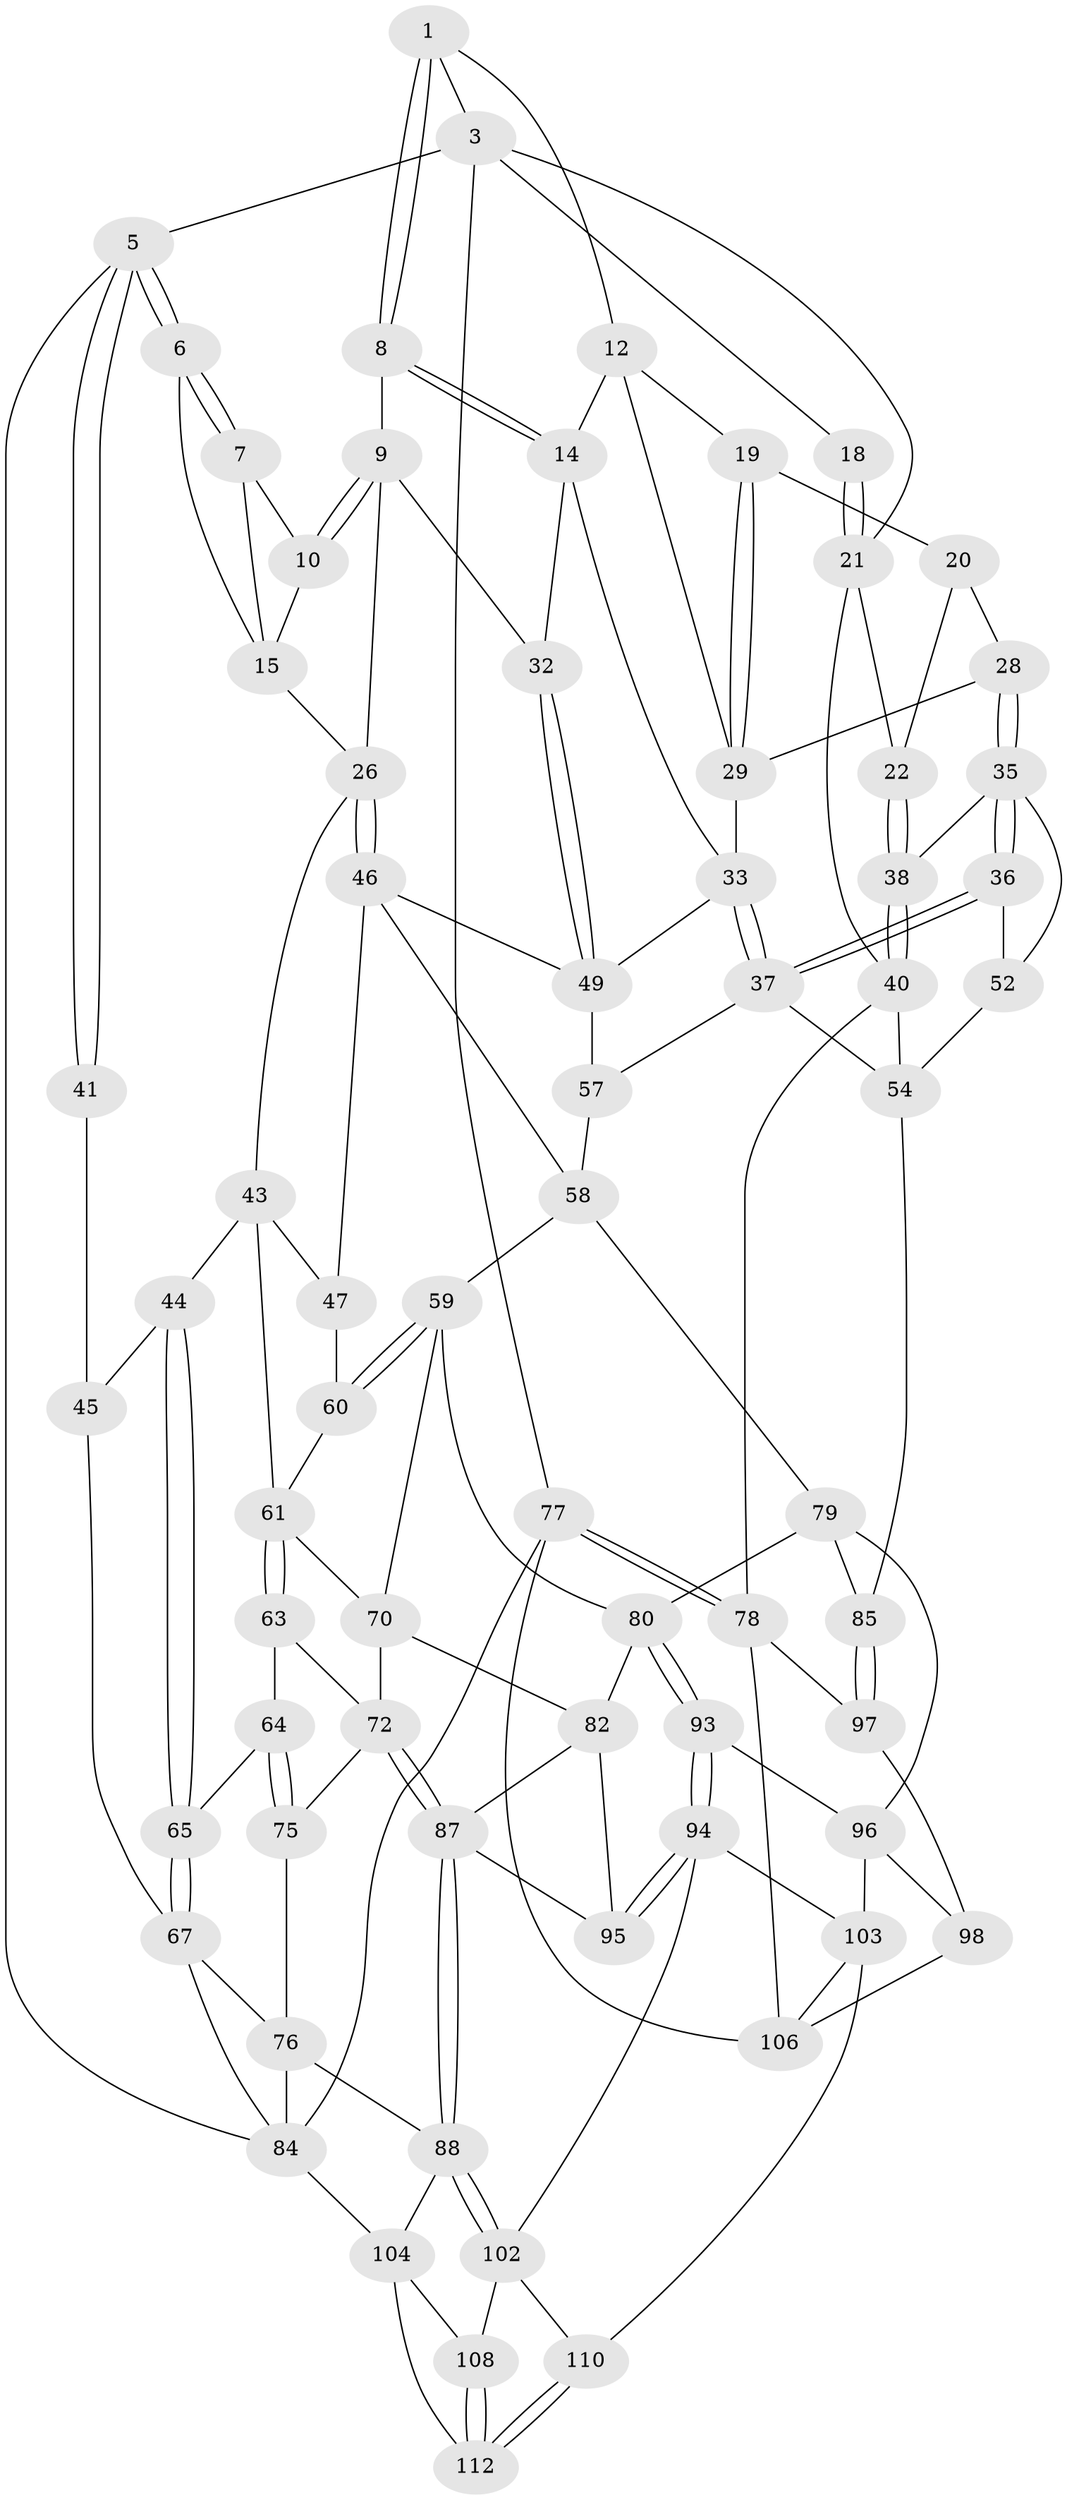 // Generated by graph-tools (version 1.1) at 2025/24/03/03/25 07:24:35]
// undirected, 70 vertices, 155 edges
graph export_dot {
graph [start="1"]
  node [color=gray90,style=filled];
  1 [pos="+0.5954781240320252+0",super="+2"];
  3 [pos="+1+0",super="+4"];
  5 [pos="+0+0"];
  6 [pos="+0.1666666827395672+0",super="+17"];
  7 [pos="+0.4457703542236653+0",super="+11"];
  8 [pos="+0.5492706312311967+0.12251470130358276"];
  9 [pos="+0.5376657107908943+0.12773709577628806",super="+25"];
  10 [pos="+0.5196992717414721+0.11425792046784085"];
  12 [pos="+0.7272562435613648+0.08714156445312231",super="+13"];
  14 [pos="+0.65764561909808+0.13382881204688613",super="+31"];
  15 [pos="+0.4120262968973234+0.08616775690544316",super="+16"];
  18 [pos="+0.9590522179960742+0"];
  19 [pos="+0.7414940877481027+0.09276974715518721"];
  20 [pos="+0.8762102716091981+0.03457422352843494",super="+23"];
  21 [pos="+0.9468809185588405+0.10690955421051623",super="+24"];
  22 [pos="+0.9126302422071684+0.18760829667526482"];
  26 [pos="+0.3931203089692057+0.2456250350780676",super="+27"];
  28 [pos="+0.8838919341910622+0.19088499886328966"];
  29 [pos="+0.812957714890896+0.16530034569021954",super="+30"];
  32 [pos="+0.565443384629029+0.2995895669889294"];
  33 [pos="+0.7308482543884678+0.3255589025894929",super="+34"];
  35 [pos="+0.8311366475662928+0.31696375360655493",super="+39"];
  36 [pos="+0.8022386000608202+0.3510310902556802"];
  37 [pos="+0.7698816753919215+0.3674617054971202",super="+56"];
  38 [pos="+1+0.2603885003631418"];
  40 [pos="+1+0.2719507639943324",super="+53"];
  41 [pos="+0+0.18249009963897786",super="+42"];
  43 [pos="+0.21965124940218247+0.31052086002177126",super="+48"];
  44 [pos="+0.1399842227287585+0.35333211454227575"];
  45 [pos="+0.08122841872671144+0.3545992922732094",super="+66"];
  46 [pos="+0.4120070067517705+0.3733124103954254",super="+50"];
  47 [pos="+0.40932281548032734+0.3776729141703025"];
  49 [pos="+0.5177922023055135+0.3936955766218792",super="+51"];
  52 [pos="+0.9235751956271177+0.37742739834676914"];
  54 [pos="+0.9811857577423185+0.5875573177362998",super="+55"];
  57 [pos="+0.6445620558135939+0.541078365276587"];
  58 [pos="+0.473927802422422+0.48171013515997724",super="+69"];
  59 [pos="+0.416223195556909+0.4965026600282459",super="+74"];
  60 [pos="+0.40888199768952194+0.381857349249251"];
  61 [pos="+0.280255614182515+0.4616149034834538",super="+62"];
  63 [pos="+0.2466545289496692+0.4849197842167281"];
  64 [pos="+0.20558725258077795+0.4915130478101099"];
  65 [pos="+0.171670002132361+0.48843718845667283"];
  67 [pos="+0.1150813767958788+0.5396779726124102",super="+68"];
  70 [pos="+0.36881222646385114+0.5291981990767873",super="+71"];
  72 [pos="+0.27169275253620473+0.6494006171458918",super="+73"];
  75 [pos="+0.22147378743793533+0.6254751259698662"];
  76 [pos="+0.1777915988405142+0.6151000681975143",super="+83"];
  77 [pos="+1+1"];
  78 [pos="+1+0.7724019548657741",super="+100"];
  79 [pos="+0.634188884630364+0.5997812076993871",super="+86"];
  80 [pos="+0.5604210936705967+0.615576023086996",super="+81"];
  82 [pos="+0.44054950679792315+0.662428308608238",super="+91"];
  84 [pos="+0+0.6817556376244213",super="+90"];
  85 [pos="+0.811188293980877+0.6894080791305474"];
  87 [pos="+0.27183980737489294+0.7212823255681099",super="+92"];
  88 [pos="+0.2390824967810343+0.8164050389895898",super="+89"];
  93 [pos="+0.4728520669798599+0.7864302995595197"];
  94 [pos="+0.4613464918735077+0.7905235028030214",super="+101"];
  95 [pos="+0.4511437189707372+0.7681073011292617"];
  96 [pos="+0.6149788408045717+0.7743283511392731",super="+99"];
  97 [pos="+0.812000000621674+0.6998320887970817"];
  98 [pos="+0.6906027457123247+0.8741942572216296"];
  102 [pos="+0.2556711594805911+0.8324137124022222",super="+107"];
  103 [pos="+0.5560237175135011+1",super="+109"];
  104 [pos="+0.11663264134409616+0.9106045885754008",super="+105"];
  106 [pos="+0.8675517746573427+0.8794624170047686",super="+111"];
  108 [pos="+0.2024816624607858+0.9863100352025672"];
  110 [pos="+0.45956213534146995+1"];
  112 [pos="+0.018435827617062996+1"];
  1 -- 8;
  1 -- 8;
  1 -- 3;
  1 -- 12;
  3 -- 18;
  3 -- 5;
  3 -- 77;
  3 -- 21;
  5 -- 6;
  5 -- 6;
  5 -- 41;
  5 -- 41;
  5 -- 84;
  6 -- 7;
  6 -- 7;
  6 -- 15;
  7 -- 10;
  7 -- 15;
  8 -- 9;
  8 -- 14;
  8 -- 14;
  9 -- 10;
  9 -- 10;
  9 -- 32;
  9 -- 26;
  10 -- 15;
  12 -- 19;
  12 -- 14;
  12 -- 29;
  14 -- 32;
  14 -- 33;
  15 -- 26;
  18 -- 21;
  18 -- 21;
  19 -- 20;
  19 -- 29;
  19 -- 29;
  20 -- 28;
  20 -- 22;
  21 -- 22;
  21 -- 40;
  22 -- 38;
  22 -- 38;
  26 -- 46;
  26 -- 46;
  26 -- 43;
  28 -- 29;
  28 -- 35;
  28 -- 35;
  29 -- 33;
  32 -- 49;
  32 -- 49;
  33 -- 37;
  33 -- 37;
  33 -- 49;
  35 -- 36;
  35 -- 36;
  35 -- 52;
  35 -- 38;
  36 -- 37;
  36 -- 37;
  36 -- 52;
  37 -- 57;
  37 -- 54;
  38 -- 40;
  38 -- 40;
  40 -- 54;
  40 -- 78;
  41 -- 45 [weight=2];
  43 -- 44;
  43 -- 61;
  43 -- 47;
  44 -- 45;
  44 -- 65;
  44 -- 65;
  45 -- 67;
  46 -- 47;
  46 -- 49;
  46 -- 58;
  47 -- 60;
  49 -- 57;
  52 -- 54;
  54 -- 85;
  57 -- 58;
  58 -- 59;
  58 -- 79;
  59 -- 60;
  59 -- 60;
  59 -- 70;
  59 -- 80;
  60 -- 61;
  61 -- 63;
  61 -- 63;
  61 -- 70;
  63 -- 64;
  63 -- 72;
  64 -- 65;
  64 -- 75;
  64 -- 75;
  65 -- 67;
  65 -- 67;
  67 -- 76;
  67 -- 84;
  70 -- 72;
  70 -- 82;
  72 -- 87;
  72 -- 87;
  72 -- 75;
  75 -- 76;
  76 -- 88;
  76 -- 84;
  77 -- 78;
  77 -- 78;
  77 -- 106;
  77 -- 84;
  78 -- 97;
  78 -- 106;
  79 -- 80;
  79 -- 96;
  79 -- 85;
  80 -- 93;
  80 -- 93;
  80 -- 82;
  82 -- 95;
  82 -- 87;
  84 -- 104;
  85 -- 97;
  85 -- 97;
  87 -- 88;
  87 -- 88;
  87 -- 95;
  88 -- 102;
  88 -- 102;
  88 -- 104;
  93 -- 94;
  93 -- 94;
  93 -- 96;
  94 -- 95;
  94 -- 95;
  94 -- 102;
  94 -- 103;
  96 -- 98;
  96 -- 103;
  97 -- 98;
  98 -- 106;
  102 -- 110;
  102 -- 108;
  103 -- 106;
  103 -- 110;
  104 -- 108;
  104 -- 112;
  108 -- 112;
  108 -- 112;
  110 -- 112;
  110 -- 112;
}
